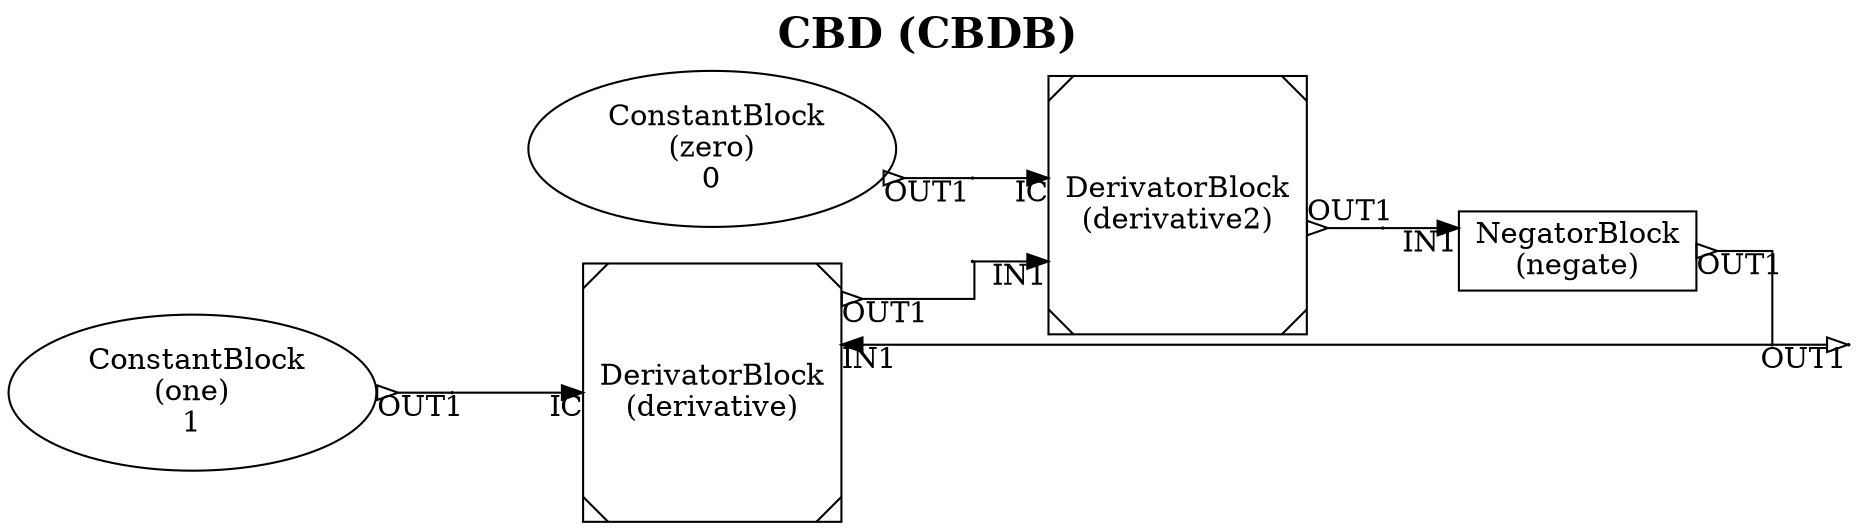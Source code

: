 // CBD model of the CBD block
// Created with CBD.converters.CBDDraw
digraph model {
 splines=ortho;
 label=<<B>CBD (CBDB)</B>>;
 labelloc="t";
 fontsize=20;
 rankdir="LR";
 node_4765077024 [label="DerivatorBlock\n(derivative)", shape=Msquare];
 inter_4765117120_OUT1 -> node_4765077024 [headlabel="IN1", arrowhead="normal", arrowtail="none", dir=both];
 inter_4765116880_OUT1 -> node_4765077024 [headlabel="IC", arrowhead="normal", arrowtail="none", dir=both];
 inter_4765077024_OUT1 [shape=point, width=0.01, height=0.01];
 node_4765077024 -> inter_4765077024_OUT1 [taillabel="OUT1", arrowtail="oinv", arrowhead="none", dir=both];
 node_4765092880 [label="DerivatorBlock\n(derivative2)", shape=Msquare];
 inter_4765077024_OUT1 -> node_4765092880 [headlabel="IN1", arrowhead="normal", arrowtail="none", dir=both];
 inter_4765116976_OUT1 -> node_4765092880 [headlabel="IC", arrowhead="normal", arrowtail="none", dir=both];
 inter_4765092880_OUT1 [shape=point, width=0.01, height=0.01];
 node_4765092880 -> inter_4765092880_OUT1 [taillabel="OUT1", arrowtail="oinv", arrowhead="none", dir=both];
 node_4765116880 [label=" ConstantBlock\n(one)\n1", shape=ellipse];
 inter_4765116880_OUT1 [shape=point, width=0.01, height=0.01];
 node_4765116880 -> inter_4765116880_OUT1 [taillabel="OUT1", arrowtail="oinv", arrowhead="none", dir=both];
 node_4765116976 [label=" ConstantBlock\n(zero)\n0", shape=ellipse];
 inter_4765116976_OUT1 [shape=point, width=0.01, height=0.01];
 node_4765116976 -> inter_4765116976_OUT1 [taillabel="OUT1", arrowtail="oinv", arrowhead="none", dir=both];
 node_4765117120 [label="NegatorBlock\n(negate)", shape=box];
 inter_4765092880_OUT1 -> node_4765117120 [headlabel="IN1", arrowhead="normal", arrowtail="none", dir=both];
 inter_4765117120_OUT1 [shape=point, width=0.01, height=0.01];
 node_4765117120 -> inter_4765117120_OUT1 [taillabel="OUT1", arrowtail="oinv", arrowhead="none", dir=both];
 node_4765077120_OUT1 [shape=point, width=0.01, height=0.01];
 inter_4765117120_OUT1 -> node_4765077120_OUT1 [headlabel="OUT1", arrowhead="onormal", arrowtail="none", dir=both];

}